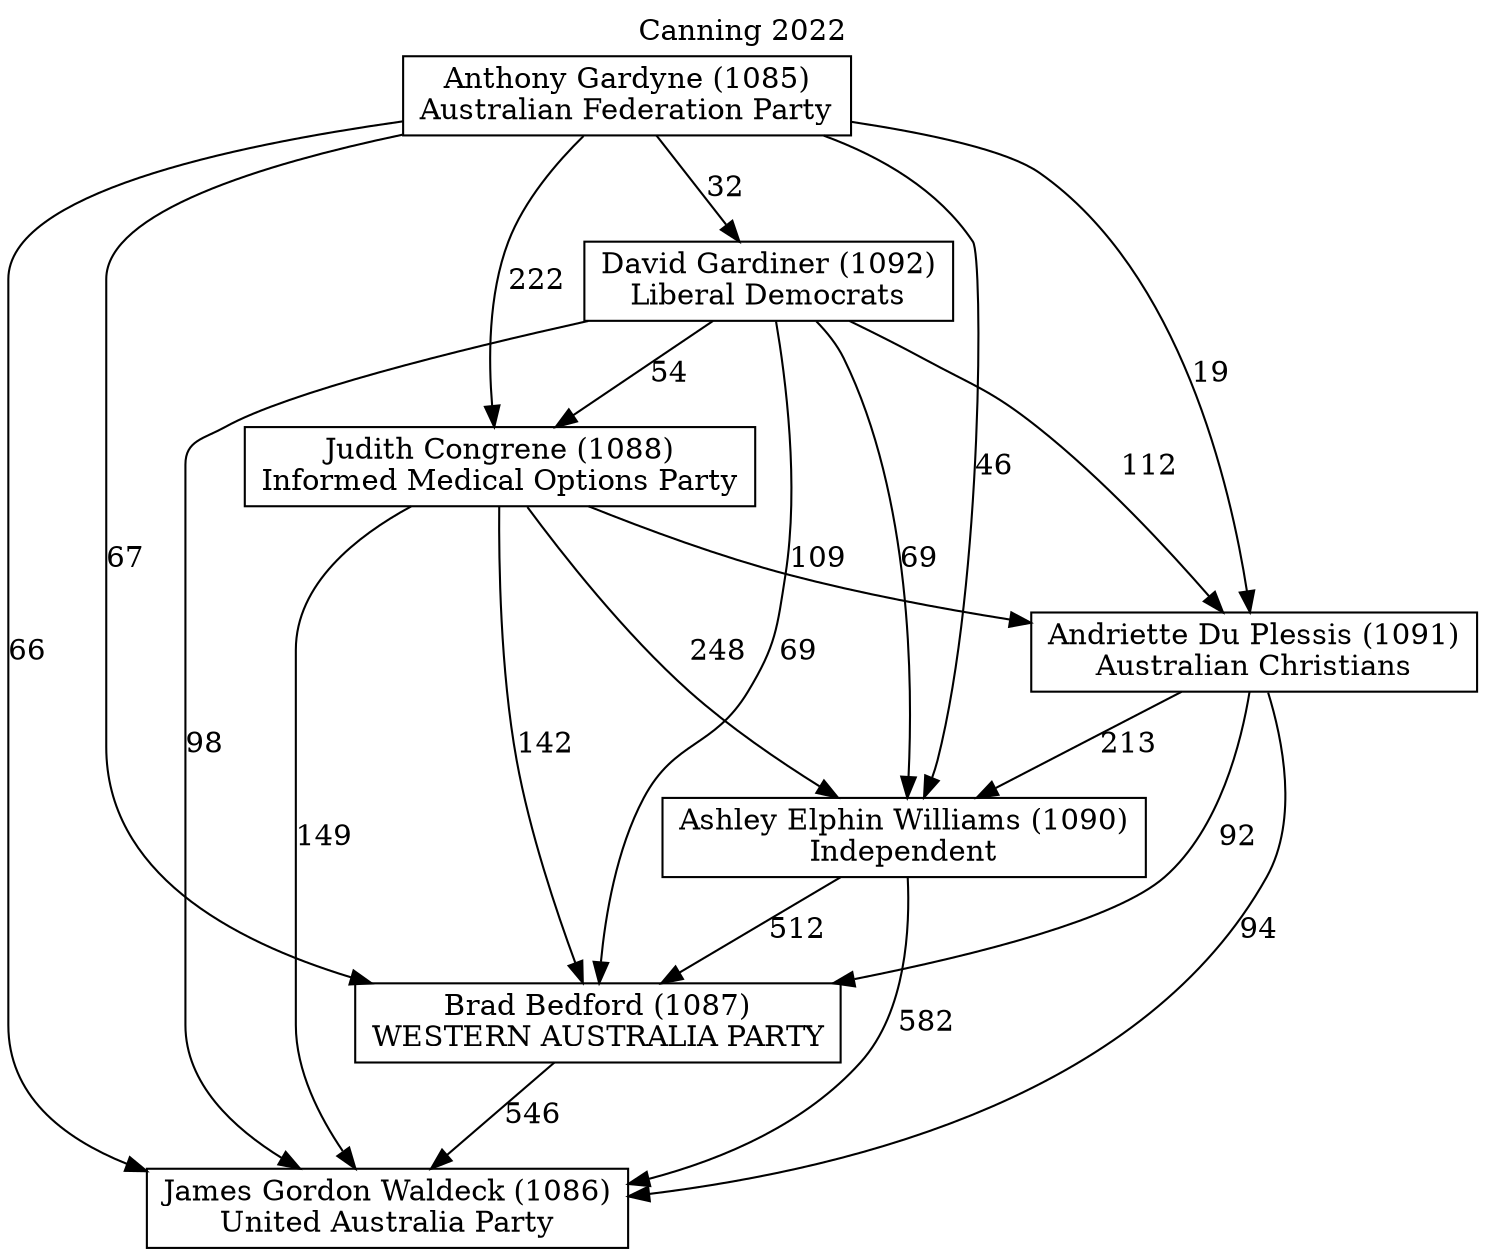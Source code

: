 // House preference flow
digraph "James Gordon Waldeck (1086)_Canning_2022" {
	graph [label="Canning 2022" labelloc=t mclimit=2]
	node [shape=box]
	"James Gordon Waldeck (1086)" [label="James Gordon Waldeck (1086)
United Australia Party"]
	"Brad Bedford (1087)" [label="Brad Bedford (1087)
WESTERN AUSTRALIA PARTY"]
	"Ashley Elphin Williams (1090)" [label="Ashley Elphin Williams (1090)
Independent"]
	"Andriette Du Plessis (1091)" [label="Andriette Du Plessis (1091)
Australian Christians"]
	"Judith Congrene (1088)" [label="Judith Congrene (1088)
Informed Medical Options Party"]
	"David Gardiner (1092)" [label="David Gardiner (1092)
Liberal Democrats"]
	"Anthony Gardyne (1085)" [label="Anthony Gardyne (1085)
Australian Federation Party"]
	"Brad Bedford (1087)" -> "James Gordon Waldeck (1086)" [label=546]
	"Ashley Elphin Williams (1090)" -> "Brad Bedford (1087)" [label=512]
	"Andriette Du Plessis (1091)" -> "Ashley Elphin Williams (1090)" [label=213]
	"Judith Congrene (1088)" -> "Andriette Du Plessis (1091)" [label=109]
	"David Gardiner (1092)" -> "Judith Congrene (1088)" [label=54]
	"Anthony Gardyne (1085)" -> "David Gardiner (1092)" [label=32]
	"Ashley Elphin Williams (1090)" -> "James Gordon Waldeck (1086)" [label=582]
	"Andriette Du Plessis (1091)" -> "James Gordon Waldeck (1086)" [label=94]
	"Judith Congrene (1088)" -> "James Gordon Waldeck (1086)" [label=149]
	"David Gardiner (1092)" -> "James Gordon Waldeck (1086)" [label=98]
	"Anthony Gardyne (1085)" -> "James Gordon Waldeck (1086)" [label=66]
	"Anthony Gardyne (1085)" -> "Judith Congrene (1088)" [label=222]
	"David Gardiner (1092)" -> "Andriette Du Plessis (1091)" [label=112]
	"Anthony Gardyne (1085)" -> "Andriette Du Plessis (1091)" [label=19]
	"Judith Congrene (1088)" -> "Ashley Elphin Williams (1090)" [label=248]
	"David Gardiner (1092)" -> "Ashley Elphin Williams (1090)" [label=69]
	"Anthony Gardyne (1085)" -> "Ashley Elphin Williams (1090)" [label=46]
	"Andriette Du Plessis (1091)" -> "Brad Bedford (1087)" [label=92]
	"Judith Congrene (1088)" -> "Brad Bedford (1087)" [label=142]
	"David Gardiner (1092)" -> "Brad Bedford (1087)" [label=69]
	"Anthony Gardyne (1085)" -> "Brad Bedford (1087)" [label=67]
}
